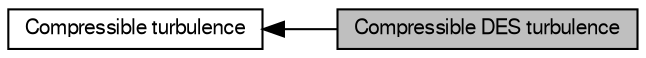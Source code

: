 digraph "Compressible DES turbulence"
{
  bgcolor="transparent";
  edge [fontname="FreeSans",fontsize="10",labelfontname="FreeSans",labelfontsize="10"];
  node [fontname="FreeSans",fontsize="10",shape=record];
  rankdir=LR;
  Node1 [label="Compressible turbulence",height=0.2,width=0.4,color="black",URL="$a21115.html"];
  Node0 [label="Compressible DES turbulence",height=0.2,width=0.4,color="black", fillcolor="grey75", style="filled", fontcolor="black"];
  Node1->Node0 [shape=plaintext, dir="back", style="solid"];
}
